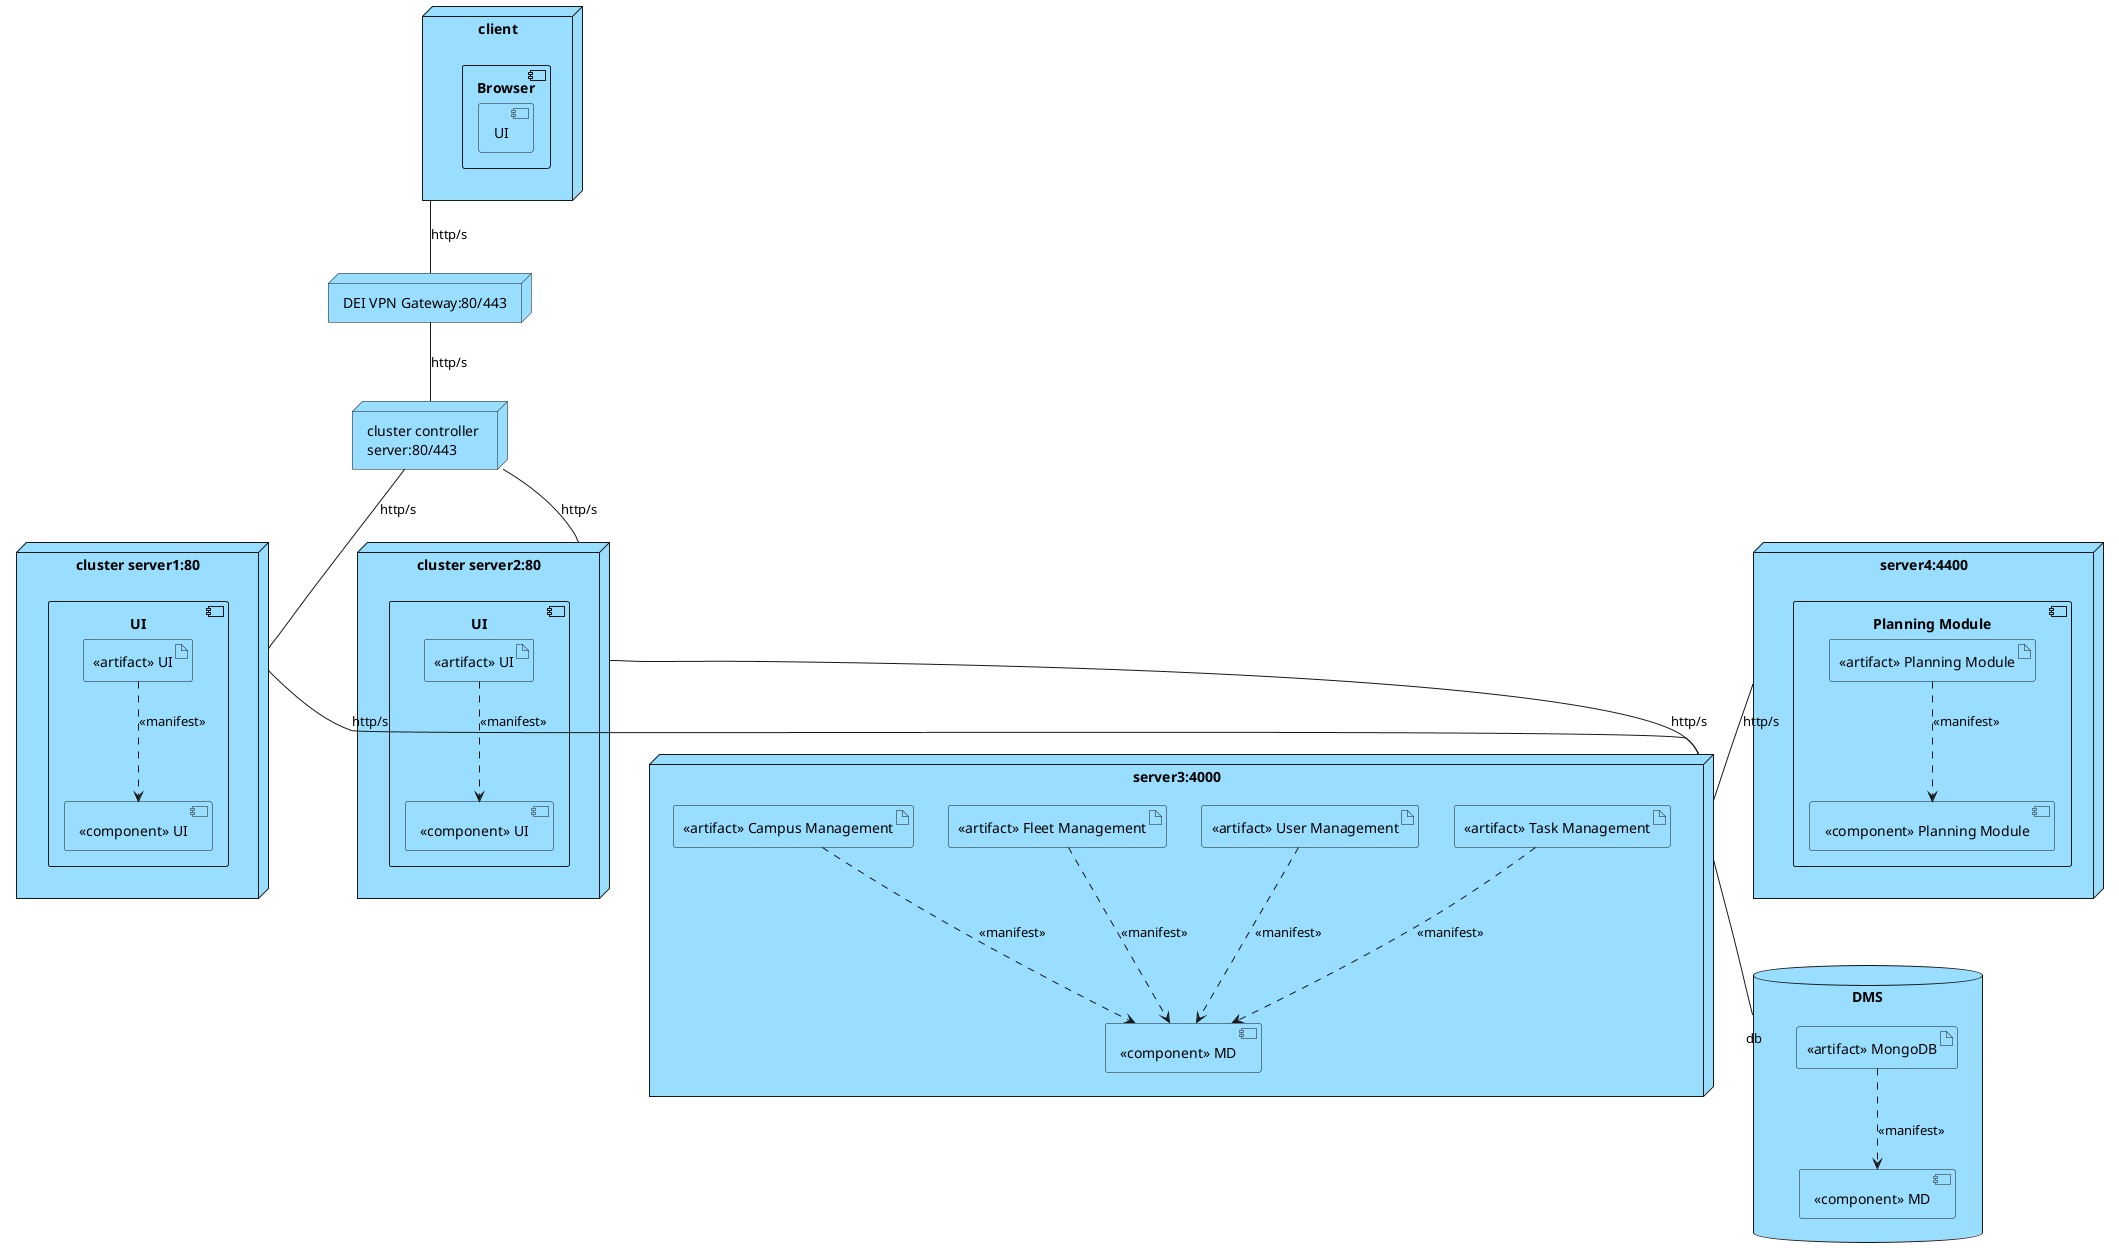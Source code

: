 @startuml Map_IVL2_Physical

<style>
node {
    BackgroundColor #99ddff
}
component {
    BackgroundColor #99ddff
}
database {
    BackgroundColor #99ddff
}
artifact {
    BackgroundColor #99ddff
}

</style>

node "client" as local {
    component Browser{
        component UI as ui
    }
}

node "DEI VPN Gateway:80/443" as DeiVpnGateway{
}
node "cluster controller \nserver:80/443" as controller{
}
node "cluster server1:80" as server1{
    component UI as ui1 {
        artifact "<<artifact>> UI" as a_ui1
        component "<<component>> UI" as c_ui1

        a_ui1 -[dashed]-> c_ui1 : <<manifest>>
    }
}
node "cluster server2:80" as server2{
    component UI as ui2 {
        artifact "<<artifact>> UI" as a_ui2
        component "<<component>> UI" as c_ui2

        a_ui2 -[dashed]-> c_ui2 : <<manifest>>
    }
}

node "server3:4000" as server3{
    artifact "<<artifact>> Fleet Management" as a_fleet
    artifact "<<artifact>> Campus Management" as a_campus
    artifact "<<artifact>> Task Management" as a_task
    artifact "<<artifact>> User Management" as a_user

    ' component "<<component>> Fleet Management" as c_fleet
    ' component "<<component>> Campus Management" as c_campus
    ' component "<<component>> Task Management" as c_task
    ' component "<<component>> User Management" as c_user
    component "<<component>> MD" as c_md

    a_fleet -[dashed]-> c_md : <<manifest>>
    a_campus -[dashed]-> c_md : <<manifest>>
    a_task -[dashed]-> c_md : <<manifest>>
    a_user -[dashed]-> c_md : <<manifest>>
}

node "server4:4400" as server4{
    component "Planning Module" as planning {
        artifact "<<artifact>> Planning Module" as a_planning
        component "<<component>> Planning Module" as c_planning

        a_planning -[dashed]-> c_planning : <<manifest>>
    }
}

database DMS {
    artifact "<<artifact>> MongoDB" as a_db
    component "<<component>> MD" as c_md2

    a_db -[dashed]-> c_md2 : <<manifest>>
}
local -- DeiVpnGateway : http/s
DeiVpnGateway -- controller : http/s
controller -- server1 : http/s
controller -- server2 : http/s
server1 -- server3 : http/s
server2 -- server3 : http/s
server3 -- "db" DMS
server4 -- server3 : http/s

@enduml